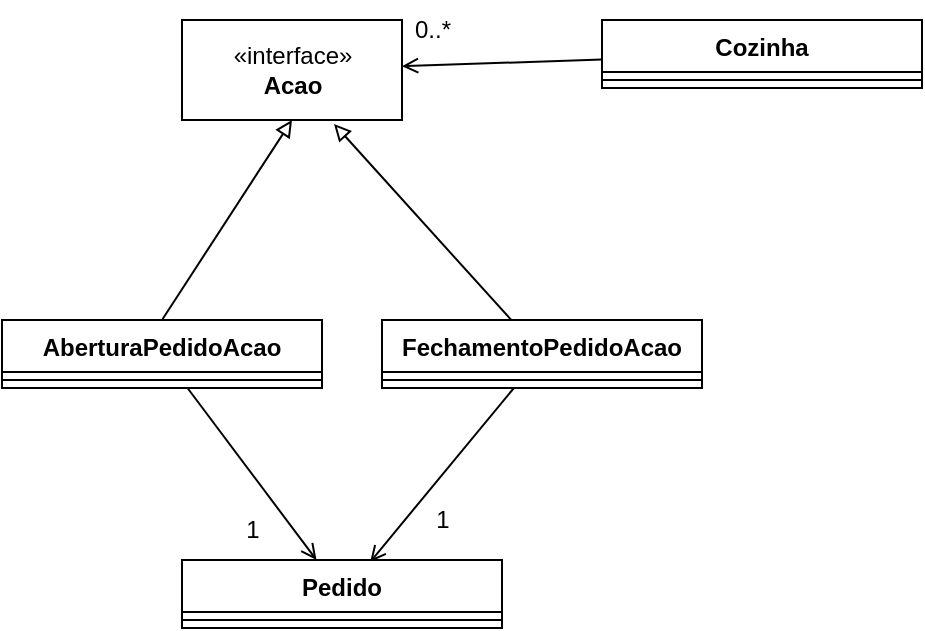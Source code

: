 <mxfile version="20.7.3" type="device"><diagram id="ydy4FdRNBjJCFyMgtzVz" name="Página-1"><mxGraphModel dx="792" dy="778" grid="1" gridSize="10" guides="1" tooltips="1" connect="1" arrows="1" fold="1" page="1" pageScale="1" pageWidth="827" pageHeight="1169" math="0" shadow="0"><root><mxCell id="0"/><mxCell id="1" parent="0"/><mxCell id="-y0ZKJVvcK_hbueyczKH-16" style="rounded=0;orthogonalLoop=1;jettySize=auto;html=1;exitX=0.5;exitY=0;exitDx=0;exitDy=0;entryX=0.5;entryY=1;entryDx=0;entryDy=0;endArrow=block;endFill=0;" edge="1" parent="1" source="-y0ZKJVvcK_hbueyczKH-5" target="-y0ZKJVvcK_hbueyczKH-15"><mxGeometry relative="1" as="geometry"/></mxCell><mxCell id="-y0ZKJVvcK_hbueyczKH-19" style="edgeStyle=none;rounded=0;orthogonalLoop=1;jettySize=auto;html=1;endArrow=open;endFill=0;" edge="1" parent="1" source="-y0ZKJVvcK_hbueyczKH-5" target="-y0ZKJVvcK_hbueyczKH-11"><mxGeometry relative="1" as="geometry"/></mxCell><mxCell id="-y0ZKJVvcK_hbueyczKH-5" value="AberturaPedidoAcao" style="swimlane;fontStyle=1;align=center;verticalAlign=top;childLayout=stackLayout;horizontal=1;startSize=26;horizontalStack=0;resizeParent=1;resizeParentMax=0;resizeLast=0;collapsible=1;marginBottom=0;" vertex="1" parent="1"><mxGeometry x="220" y="240" width="160" height="34" as="geometry"/></mxCell><mxCell id="-y0ZKJVvcK_hbueyczKH-7" value="" style="line;strokeWidth=1;fillColor=none;align=left;verticalAlign=middle;spacingTop=-1;spacingLeft=3;spacingRight=3;rotatable=0;labelPosition=right;points=[];portConstraint=eastwest;strokeColor=inherit;" vertex="1" parent="-y0ZKJVvcK_hbueyczKH-5"><mxGeometry y="26" width="160" height="8" as="geometry"/></mxCell><mxCell id="-y0ZKJVvcK_hbueyczKH-17" style="edgeStyle=none;rounded=0;orthogonalLoop=1;jettySize=auto;html=1;entryX=0.691;entryY=1.04;entryDx=0;entryDy=0;entryPerimeter=0;endArrow=block;endFill=0;" edge="1" parent="1" source="-y0ZKJVvcK_hbueyczKH-9" target="-y0ZKJVvcK_hbueyczKH-15"><mxGeometry relative="1" as="geometry"/></mxCell><mxCell id="-y0ZKJVvcK_hbueyczKH-20" style="edgeStyle=none;rounded=0;orthogonalLoop=1;jettySize=auto;html=1;entryX=0.588;entryY=0.029;entryDx=0;entryDy=0;entryPerimeter=0;endArrow=open;endFill=0;" edge="1" parent="1" source="-y0ZKJVvcK_hbueyczKH-9" target="-y0ZKJVvcK_hbueyczKH-11"><mxGeometry relative="1" as="geometry"/></mxCell><mxCell id="-y0ZKJVvcK_hbueyczKH-9" value="FechamentoPedidoAcao" style="swimlane;fontStyle=1;align=center;verticalAlign=top;childLayout=stackLayout;horizontal=1;startSize=26;horizontalStack=0;resizeParent=1;resizeParentMax=0;resizeLast=0;collapsible=1;marginBottom=0;" vertex="1" parent="1"><mxGeometry x="410" y="240" width="160" height="34" as="geometry"/></mxCell><mxCell id="-y0ZKJVvcK_hbueyczKH-10" value="" style="line;strokeWidth=1;fillColor=none;align=left;verticalAlign=middle;spacingTop=-1;spacingLeft=3;spacingRight=3;rotatable=0;labelPosition=right;points=[];portConstraint=eastwest;strokeColor=inherit;" vertex="1" parent="-y0ZKJVvcK_hbueyczKH-9"><mxGeometry y="26" width="160" height="8" as="geometry"/></mxCell><mxCell id="-y0ZKJVvcK_hbueyczKH-11" value="Pedido" style="swimlane;fontStyle=1;align=center;verticalAlign=top;childLayout=stackLayout;horizontal=1;startSize=26;horizontalStack=0;resizeParent=1;resizeParentMax=0;resizeLast=0;collapsible=1;marginBottom=0;" vertex="1" parent="1"><mxGeometry x="310" y="360" width="160" height="34" as="geometry"/></mxCell><mxCell id="-y0ZKJVvcK_hbueyczKH-12" value="" style="line;strokeWidth=1;fillColor=none;align=left;verticalAlign=middle;spacingTop=-1;spacingLeft=3;spacingRight=3;rotatable=0;labelPosition=right;points=[];portConstraint=eastwest;strokeColor=inherit;" vertex="1" parent="-y0ZKJVvcK_hbueyczKH-11"><mxGeometry y="26" width="160" height="8" as="geometry"/></mxCell><mxCell id="-y0ZKJVvcK_hbueyczKH-18" style="edgeStyle=none;rounded=0;orthogonalLoop=1;jettySize=auto;html=1;endArrow=open;endFill=0;" edge="1" parent="1" source="-y0ZKJVvcK_hbueyczKH-13" target="-y0ZKJVvcK_hbueyczKH-15"><mxGeometry relative="1" as="geometry"/></mxCell><mxCell id="-y0ZKJVvcK_hbueyczKH-13" value="Cozinha" style="swimlane;fontStyle=1;align=center;verticalAlign=top;childLayout=stackLayout;horizontal=1;startSize=26;horizontalStack=0;resizeParent=1;resizeParentMax=0;resizeLast=0;collapsible=1;marginBottom=0;" vertex="1" parent="1"><mxGeometry x="520" y="90" width="160" height="34" as="geometry"/></mxCell><mxCell id="-y0ZKJVvcK_hbueyczKH-14" value="" style="line;strokeWidth=1;fillColor=none;align=left;verticalAlign=middle;spacingTop=-1;spacingLeft=3;spacingRight=3;rotatable=0;labelPosition=right;points=[];portConstraint=eastwest;strokeColor=inherit;" vertex="1" parent="-y0ZKJVvcK_hbueyczKH-13"><mxGeometry y="26" width="160" height="8" as="geometry"/></mxCell><mxCell id="-y0ZKJVvcK_hbueyczKH-15" value="«interface»&lt;br&gt;&lt;b&gt;Acao&lt;/b&gt;" style="html=1;" vertex="1" parent="1"><mxGeometry x="310" y="90" width="110" height="50" as="geometry"/></mxCell><mxCell id="-y0ZKJVvcK_hbueyczKH-21" value="1" style="text;html=1;align=center;verticalAlign=middle;resizable=0;points=[];autosize=1;strokeColor=none;fillColor=none;" vertex="1" parent="1"><mxGeometry x="425" y="325" width="30" height="30" as="geometry"/></mxCell><mxCell id="-y0ZKJVvcK_hbueyczKH-22" value="1" style="text;html=1;align=center;verticalAlign=middle;resizable=0;points=[];autosize=1;strokeColor=none;fillColor=none;" vertex="1" parent="1"><mxGeometry x="330" y="330" width="30" height="30" as="geometry"/></mxCell><mxCell id="-y0ZKJVvcK_hbueyczKH-23" value="0..*" style="text;html=1;align=center;verticalAlign=middle;resizable=0;points=[];autosize=1;strokeColor=none;fillColor=none;" vertex="1" parent="1"><mxGeometry x="415" y="80" width="40" height="30" as="geometry"/></mxCell></root></mxGraphModel></diagram></mxfile>
